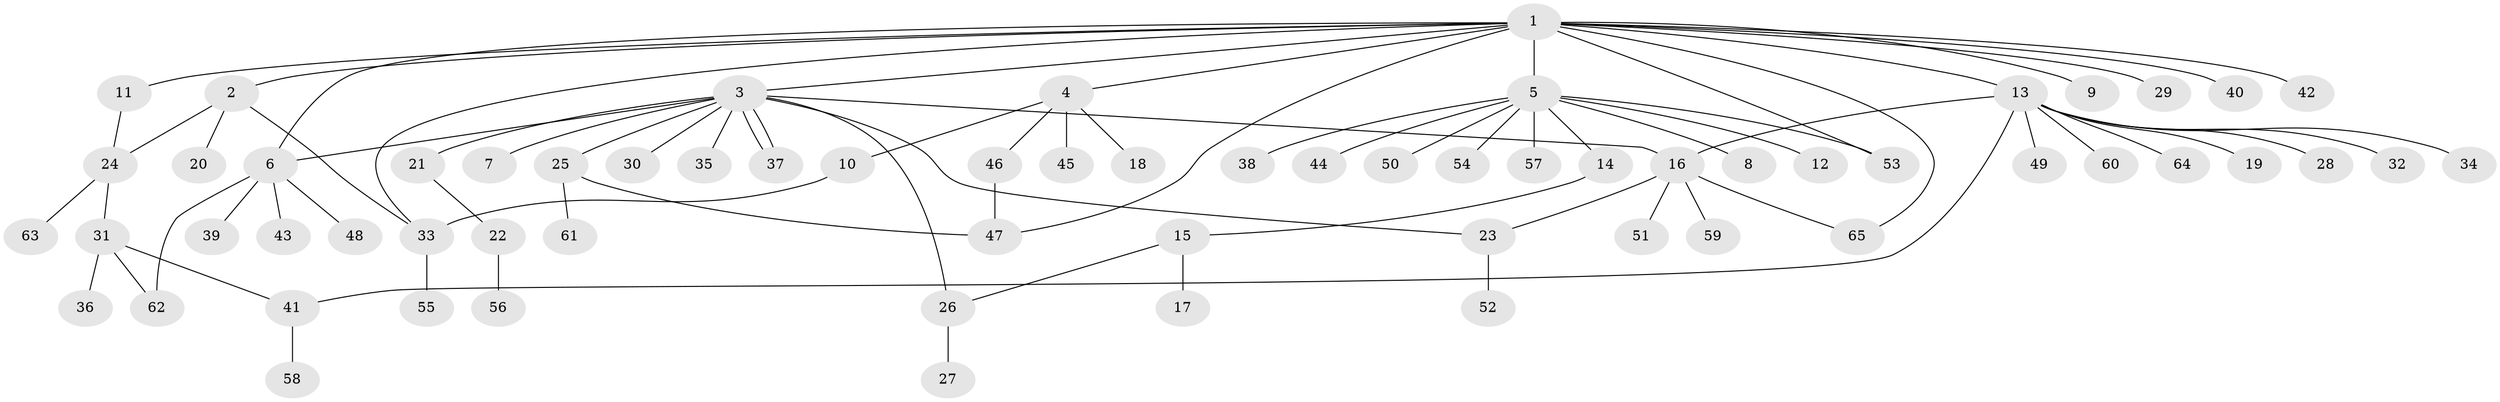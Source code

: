 // coarse degree distribution, {2: 0.1, 6: 0.15, 10: 0.05, 3: 0.35, 1: 0.35}
// Generated by graph-tools (version 1.1) at 2025/36/03/04/25 23:36:55]
// undirected, 65 vertices, 78 edges
graph export_dot {
  node [color=gray90,style=filled];
  1;
  2;
  3;
  4;
  5;
  6;
  7;
  8;
  9;
  10;
  11;
  12;
  13;
  14;
  15;
  16;
  17;
  18;
  19;
  20;
  21;
  22;
  23;
  24;
  25;
  26;
  27;
  28;
  29;
  30;
  31;
  32;
  33;
  34;
  35;
  36;
  37;
  38;
  39;
  40;
  41;
  42;
  43;
  44;
  45;
  46;
  47;
  48;
  49;
  50;
  51;
  52;
  53;
  54;
  55;
  56;
  57;
  58;
  59;
  60;
  61;
  62;
  63;
  64;
  65;
  1 -- 2;
  1 -- 3;
  1 -- 4;
  1 -- 5;
  1 -- 6;
  1 -- 9;
  1 -- 11;
  1 -- 13;
  1 -- 29;
  1 -- 33;
  1 -- 40;
  1 -- 42;
  1 -- 47;
  1 -- 53;
  1 -- 65;
  2 -- 20;
  2 -- 24;
  2 -- 33;
  3 -- 6;
  3 -- 7;
  3 -- 16;
  3 -- 21;
  3 -- 23;
  3 -- 25;
  3 -- 26;
  3 -- 30;
  3 -- 35;
  3 -- 37;
  3 -- 37;
  4 -- 10;
  4 -- 18;
  4 -- 45;
  4 -- 46;
  5 -- 8;
  5 -- 12;
  5 -- 14;
  5 -- 38;
  5 -- 44;
  5 -- 50;
  5 -- 53;
  5 -- 54;
  5 -- 57;
  6 -- 39;
  6 -- 43;
  6 -- 48;
  6 -- 62;
  10 -- 33;
  11 -- 24;
  13 -- 16;
  13 -- 19;
  13 -- 28;
  13 -- 32;
  13 -- 34;
  13 -- 41;
  13 -- 49;
  13 -- 60;
  13 -- 64;
  14 -- 15;
  15 -- 17;
  15 -- 26;
  16 -- 23;
  16 -- 51;
  16 -- 59;
  16 -- 65;
  21 -- 22;
  22 -- 56;
  23 -- 52;
  24 -- 31;
  24 -- 63;
  25 -- 47;
  25 -- 61;
  26 -- 27;
  31 -- 36;
  31 -- 41;
  31 -- 62;
  33 -- 55;
  41 -- 58;
  46 -- 47;
}
